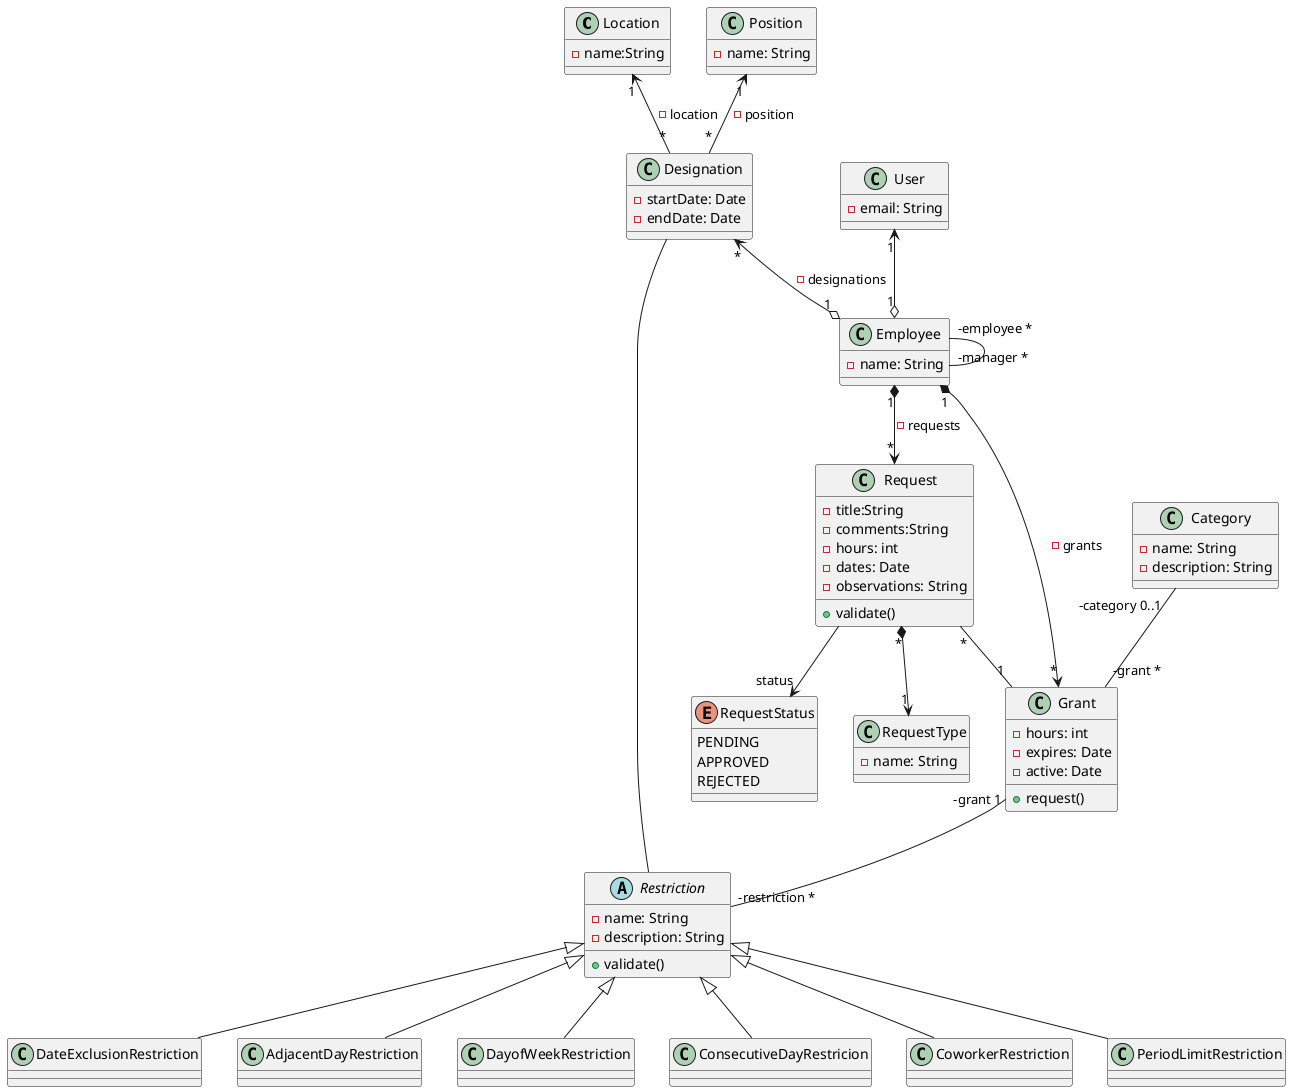@startuml
class Location{
    - name:String
}
class Position{
    - name: String
}
class Designation{
    - startDate: Date
    - endDate: Date
}
class User{
    - email: String
}
class Employee{
    - name: String
}
class Request{
    - title:String
    - comments:String
    - hours: int 
    - dates: Date
    - observations: String
    + validate()
}

enum RequestStatus{
    PENDING
    APPROVED
    REJECTED
}

class Grant{
    - hours: int
    - expires: Date 
    - active: Date 
    + request()
}
class Category{
    - name: String
    - description: String 
}
abstract class Restriction{
    - name: String 
    - description: String
    + validate()
}

class RequestType{
    - name: String
}


Location "1" <-- "*" Designation : -location
Position "1" <-- "*" Designation : -position
Designation "*" <--o "1" Employee : -designations
Employee  "-employee *" -- "-manager *" Employee
Employee "1" *--> "*" Request : -requests
Employee "1" *--> "*" Grant : -grants
User "1" <--o "1" Employee
Category "-category 0..1 " -- "-grant *" Grant
Grant  "-grant 1" -- "-restriction *" Restriction
Request "*" -- "1" Grant
Restriction -- Designation

Request "*" *--> "1" RequestType
Request --> "status" RequestStatus


class DateExclusionRestriction{}
class AdjacentDayRestriction
class DayofWeekRestriction
class ConsecutiveDayRestricion
class CoworkerRestriction
class PeriodLimitRestriction


Restriction <|-- DateExclusionRestriction
Restriction <|-- AdjacentDayRestriction
Restriction <|-- DayofWeekRestriction
Restriction <|-- ConsecutiveDayRestricion
Restriction <|-- CoworkerRestriction
Restriction <|-- PeriodLimitRestriction


@enduml